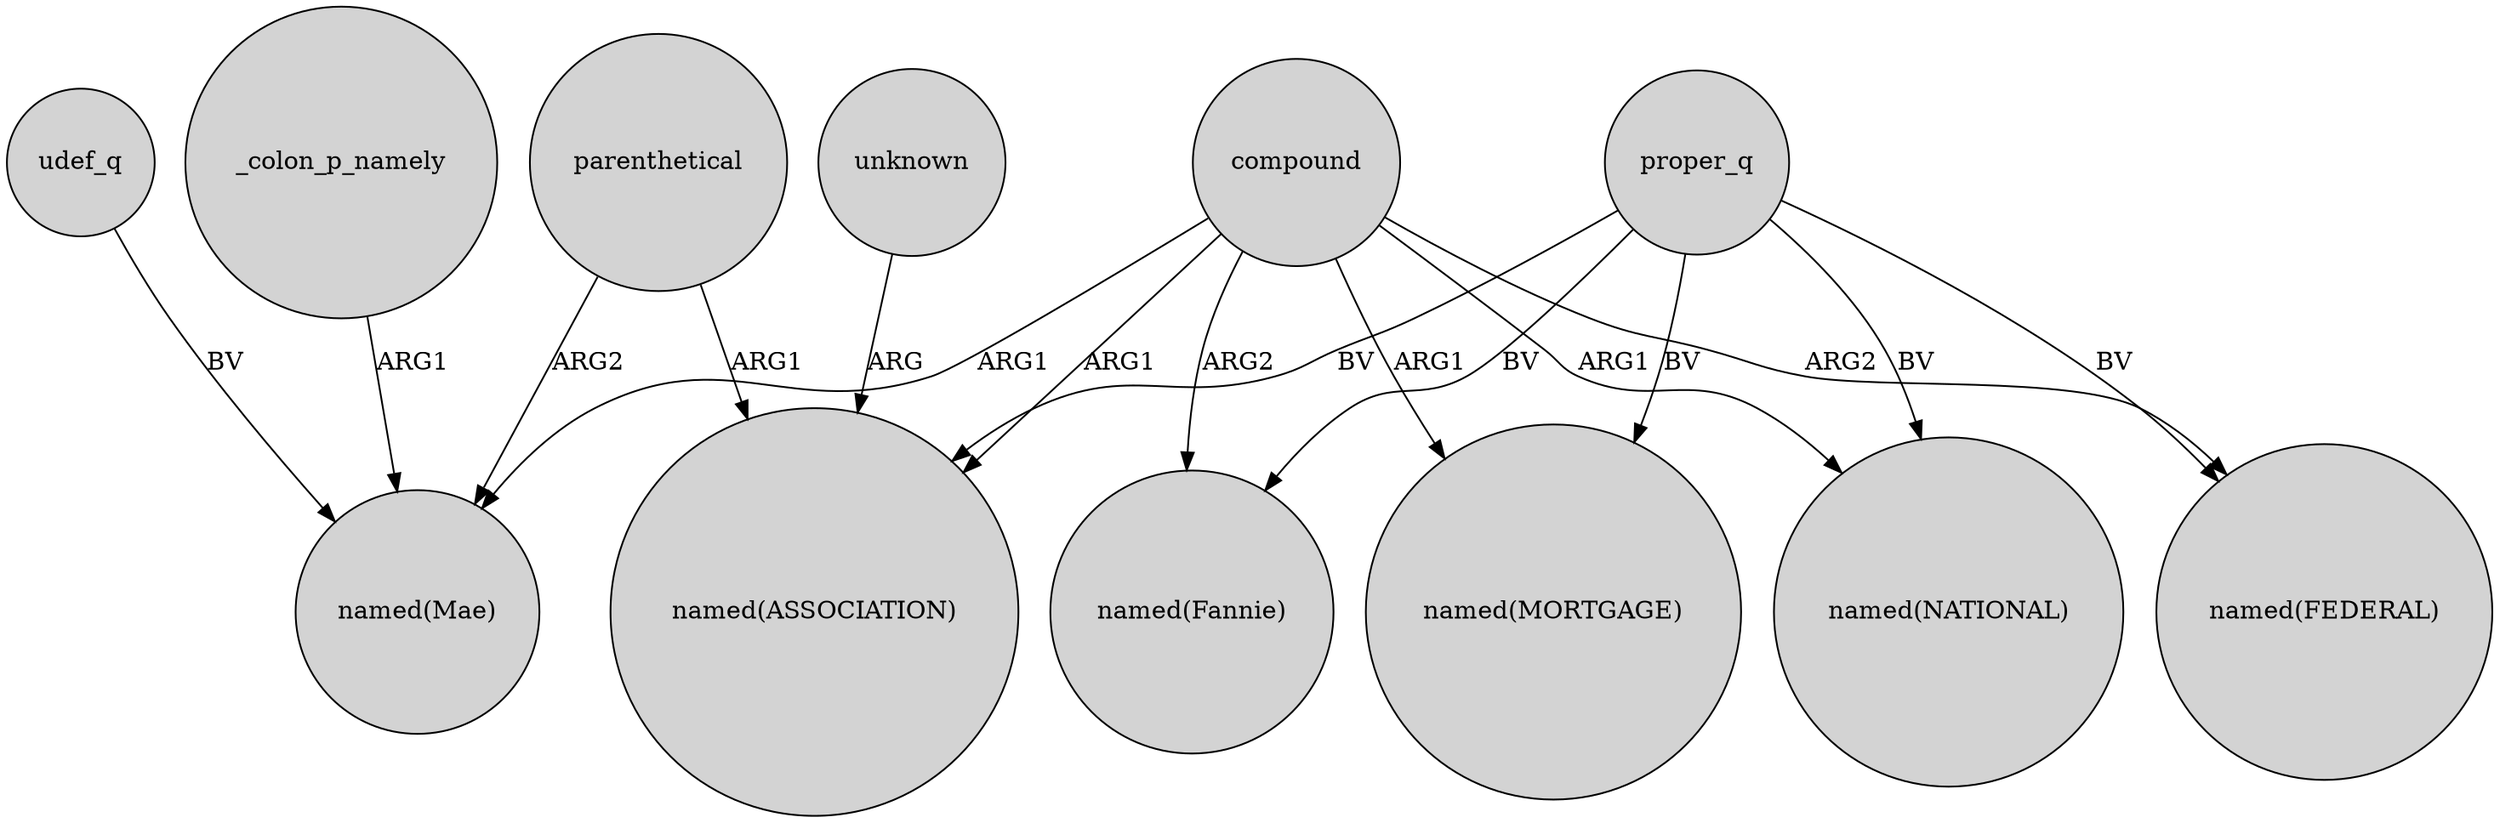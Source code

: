 digraph {
	node [shape=circle style=filled]
	udef_q -> "named(Mae)" [label=BV]
	compound -> "named(NATIONAL)" [label=ARG1]
	proper_q -> "named(NATIONAL)" [label=BV]
	compound -> "named(Fannie)" [label=ARG2]
	unknown -> "named(ASSOCIATION)" [label=ARG]
	parenthetical -> "named(Mae)" [label=ARG2]
	proper_q -> "named(Fannie)" [label=BV]
	compound -> "named(ASSOCIATION)" [label=ARG1]
	proper_q -> "named(FEDERAL)" [label=BV]
	parenthetical -> "named(ASSOCIATION)" [label=ARG1]
	compound -> "named(Mae)" [label=ARG1]
	compound -> "named(FEDERAL)" [label=ARG2]
	_colon_p_namely -> "named(Mae)" [label=ARG1]
	compound -> "named(MORTGAGE)" [label=ARG1]
	proper_q -> "named(ASSOCIATION)" [label=BV]
	proper_q -> "named(MORTGAGE)" [label=BV]
}

